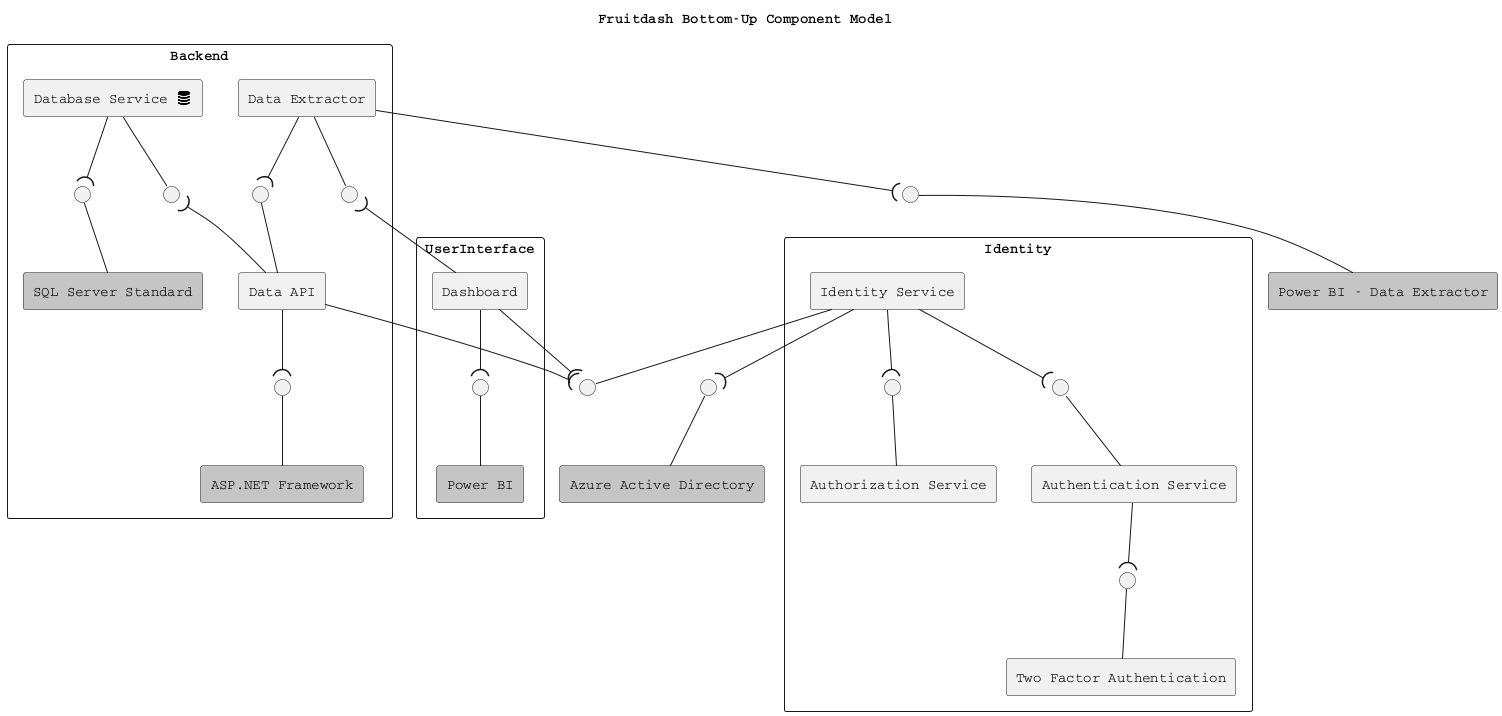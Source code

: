 @startuml
skinparam componentStyle rectangle

!include <tupadr3/font-awesome/database>

title Fruitdash Bottom-Up Component Model

' interface " " as DSI
interface " " as ISI

component [Power BI - Data Extractor] as PBIDE #C7C6C1
interface " " as PBIDEI

rectangle Backend {

   interface " " as CDBI
   interface " " as DEI
   ' interface " " as GPI

   component [Database Service <$database{scale=0.33}>] as CDB 
   component [SQL Server Standard] as SQL #C7C6C1
   interface " " as SQLI
   CDB --( SQLI
   SQLI -- SQL

   component [Data API] as API
   interface " " as APII
   component [ASP.NET Framework] as ASP #C7C6C1
   interface " " as ASPI
   API --( ASPI
   ASPI -- ASP

   ' component [Graph Provider] as GP
   component [Data Extractor] as DE
   DE --( PBIDEI
   PBIDEI -- PBIDE

}

rectangle UserInterface {
   component [Dashboard] as DS
   component [Power BI] as PBI #C7C6C1
   interface " " as PBII
   DS --( PBII
   PBII -- PBI
}

component [Azure Active Directory] as AAD #C7C6C1
interface " " as AZUREADI

component Identity {
   interface " " as AUTH_2FAI
   interface " " as AUTHORI
   interface " " as AUTHENTI
   
   component [Identity Service] as IS
   IS --( AZUREADI
   AZUREADI -- AAD

   component [Authorization Service] as AUTHOR
   component [Authentication Service] as AUTHENT
   component [Two Factor Authentication] as 2FA
   IS -- ISI
   IS --( AUTHORI
   IS --( AUTHENTI
   AUTHORI -- AUTHOR
   AUTHENTI -- AUTHENT
   AUTHENT --( AUTH_2FAI
   AUTH_2FAI -- 2FA 
}

' Stateful
CDB -- CDBI 
CDBI )-- API

' API 
' GP --( APII
DE --( APII
APII -- API

' Graph and data services
DE -- DEI
' GP -- GPI
DEI )-- DS
' GPI )-- DS

' Identity
API --( ISI
DS --( ISI


skinparam monochrome true
skinparam shadowing false
skinparam defaultFontName Courier
@enduml